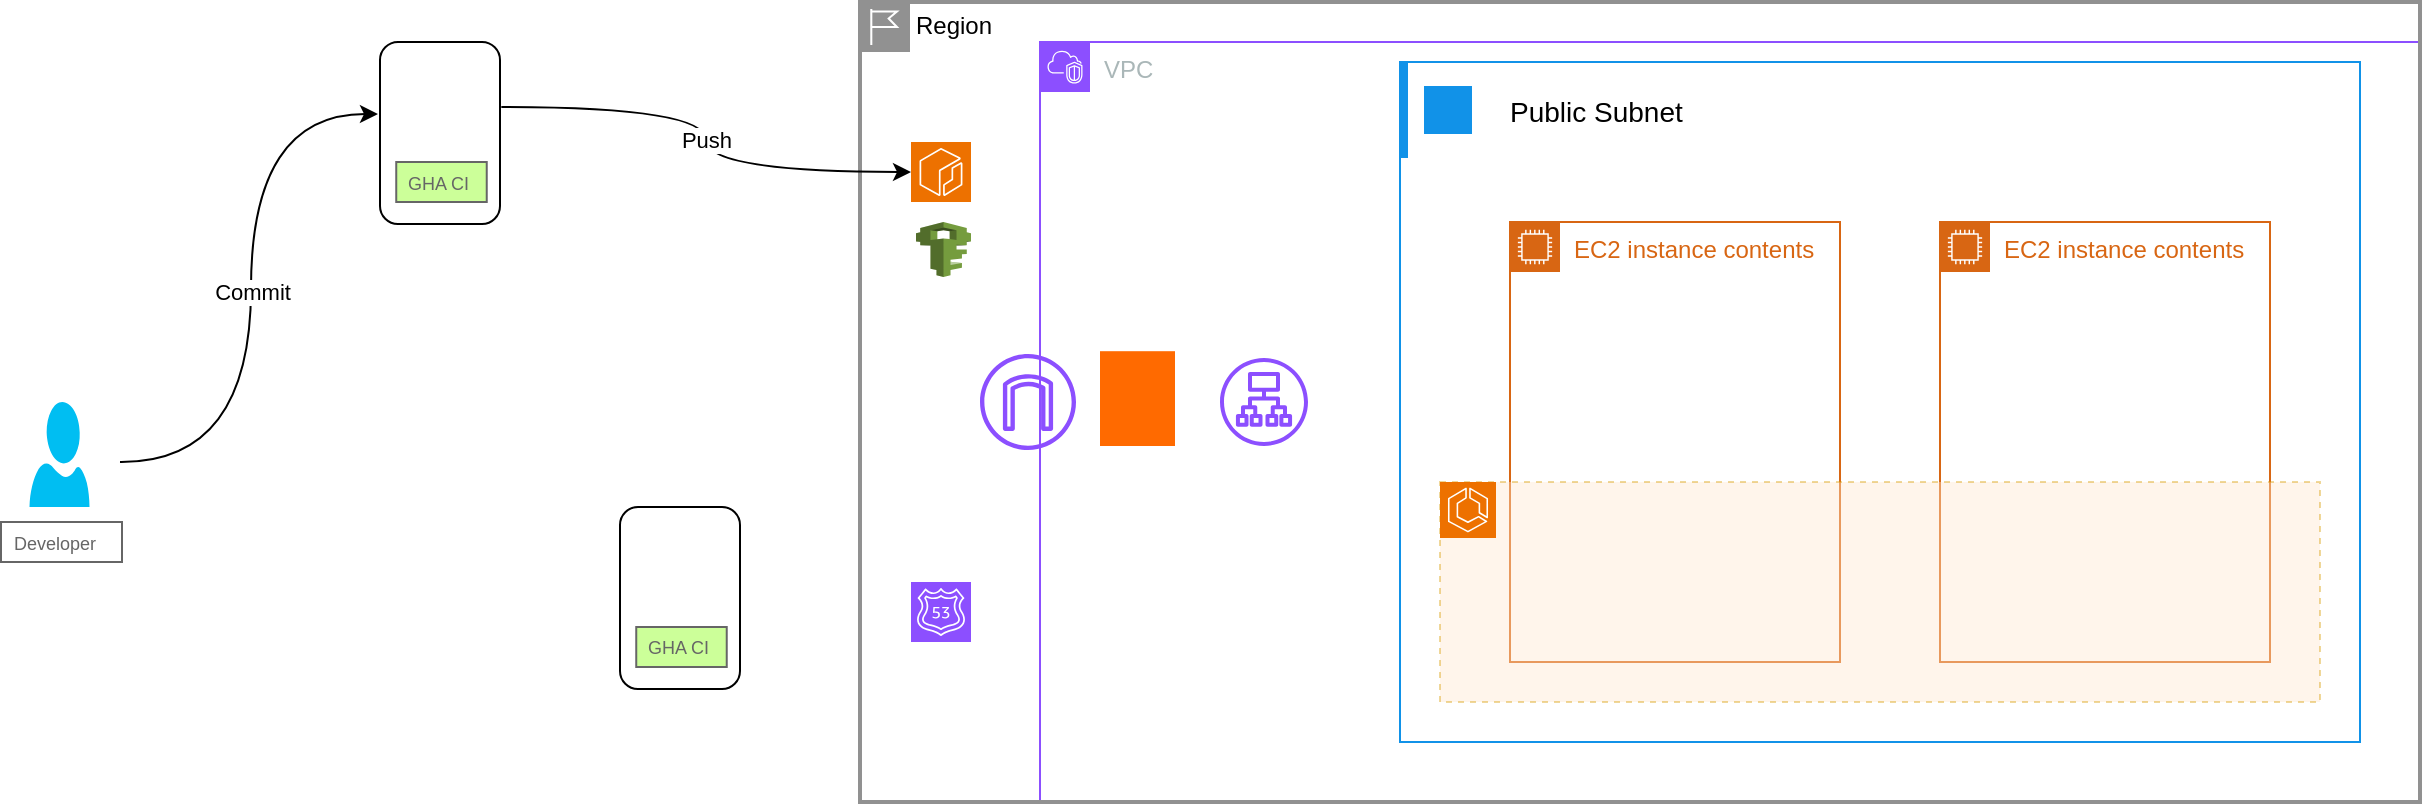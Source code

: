 <mxfile version="25.0.1">
  <diagram name="Page-1" id="5gYnpXYryD7DOzQnUEqz">
    <mxGraphModel dx="1434" dy="767" grid="1" gridSize="10" guides="1" tooltips="1" connect="1" arrows="1" fold="1" page="1" pageScale="1" pageWidth="2339" pageHeight="3300" math="0" shadow="0">
      <root>
        <mxCell id="0" />
        <mxCell id="1" parent="0" />
        <mxCell id="a26pxGn67UHz9VoN3ciq-1" value="" style="verticalLabelPosition=bottom;html=1;verticalAlign=top;align=center;strokeColor=none;fillColor=#00BEF2;shape=mxgraph.azure.user;" parent="1" vertex="1">
          <mxGeometry x="34.75" y="290" width="30" height="52.5" as="geometry" />
        </mxCell>
        <mxCell id="a26pxGn67UHz9VoN3ciq-12" value="VPC" style="points=[[0,0],[0.25,0],[0.5,0],[0.75,0],[1,0],[1,0.25],[1,0.5],[1,0.75],[1,1],[0.75,1],[0.5,1],[0.25,1],[0,1],[0,0.75],[0,0.5],[0,0.25]];outlineConnect=0;gradientColor=none;html=1;whiteSpace=wrap;fontSize=12;fontStyle=0;container=1;pointerEvents=0;collapsible=0;recursiveResize=0;shape=mxgraph.aws4.group;grIcon=mxgraph.aws4.group_vpc2;strokeColor=#8C4FFF;fillColor=none;verticalAlign=top;align=left;spacingLeft=30;fontColor=#AAB7B8;dashed=0;" parent="1" vertex="1">
          <mxGeometry x="540" y="110" width="690" height="380" as="geometry" />
        </mxCell>
        <mxCell id="a26pxGn67UHz9VoN3ciq-13" value="" style="container=1;collapsible=0;expand=0;recursiveResize=0;html=1;whiteSpace=wrap;strokeColor=#1192E8;fillColor=none;strokeWidth=1" parent="a26pxGn67UHz9VoN3ciq-12" vertex="1">
          <mxGeometry x="180" y="10" width="480" height="340" as="geometry" />
        </mxCell>
        <mxCell id="a26pxGn67UHz9VoN3ciq-14" value="Public Subnet" style="shape=rect;fillColor=none;aspect=fixed;resizable=0;labelPosition=right;verticalLabelPosition=middle;align=left;verticalAlign=middle;strokeColor=none;part=1;spacingLeft=5;fontSize=14;" parent="a26pxGn67UHz9VoN3ciq-13" vertex="1">
          <mxGeometry width="48" height="48" relative="1" as="geometry" />
        </mxCell>
        <mxCell id="a26pxGn67UHz9VoN3ciq-15" value="" style="fillColor=#1192E8;shape=mxgraph.ibm_cloud.ibm-cloud--subnets;strokeColor=none;dashed=0;outlineConnect=0;html=1;labelPosition=center;verticalLabelPosition=bottom;verticalAlign=top;part=1;movable=0;resizable=0;rotatable=0;" parent="a26pxGn67UHz9VoN3ciq-14" vertex="1">
          <mxGeometry width="24" height="24" relative="1" as="geometry">
            <mxPoint x="12" y="12" as="offset" />
          </mxGeometry>
        </mxCell>
        <mxCell id="a26pxGn67UHz9VoN3ciq-16" value="" style="shape=rect;fillColor=#1192E8;aspect=fixed;resizable=0;labelPosition=right;verticalLabelPosition=middle;align=left;verticalAlign=middle;strokeColor=none;part=1;spacingLeft=5;fontSize=14;" parent="a26pxGn67UHz9VoN3ciq-13" vertex="1">
          <mxGeometry width="4" height="48" relative="1" as="geometry" />
        </mxCell>
        <mxCell id="O7x_5Uy0ndDh38-I7Yot-2" value="" style="sketch=0;outlineConnect=0;fontColor=#232F3E;gradientColor=none;fillColor=#8C4FFF;strokeColor=none;dashed=0;verticalLabelPosition=bottom;verticalAlign=top;align=center;html=1;fontSize=12;fontStyle=0;aspect=fixed;pointerEvents=1;shape=mxgraph.aws4.internet_gateway;" vertex="1" parent="a26pxGn67UHz9VoN3ciq-12">
          <mxGeometry x="-30" y="156" width="48" height="48" as="geometry" />
        </mxCell>
        <mxCell id="a26pxGn67UHz9VoN3ciq-8" value="Region" style="shape=mxgraph.ibm.box;prType=region;fontStyle=0;verticalAlign=top;align=left;spacingLeft=32;spacingTop=4;fillColor=none;rounded=0;whiteSpace=wrap;html=1;strokeColor=#919191;strokeWidth=2;dashed=0;container=1;spacing=-4;collapsible=0;expand=0;recursiveResize=0;" parent="a26pxGn67UHz9VoN3ciq-12" vertex="1">
          <mxGeometry x="-90" y="-20" width="780" height="400" as="geometry" />
        </mxCell>
        <mxCell id="a8FjTfae8KgfzMrMtj-Q-2" value="" style="sketch=0;outlineConnect=0;fontColor=#232F3E;fillColor=#759C3E;strokeColor=#ffffff;dashed=0;verticalLabelPosition=bottom;verticalAlign=top;align=center;html=1;fontSize=12;fontStyle=0;aspect=fixed;shape=mxgraph.aws3.iam;resIcon=mxgraph.aws4.route_53;gradientColor=none;" parent="a26pxGn67UHz9VoN3ciq-8" vertex="1">
          <mxGeometry x="28" y="110" width="27.5" height="27.5" as="geometry" />
        </mxCell>
        <mxCell id="a8FjTfae8KgfzMrMtj-Q-3" value="" style="sketch=0;points=[[0,0,0],[0.25,0,0],[0.5,0,0],[0.75,0,0],[1,0,0],[0,1,0],[0.25,1,0],[0.5,1,0],[0.75,1,0],[1,1,0],[0,0.25,0],[0,0.5,0],[0,0.75,0],[1,0.25,0],[1,0.5,0],[1,0.75,0]];outlineConnect=0;fontColor=#232F3E;fillColor=#8C4FFF;strokeColor=#ffffff;dashed=0;verticalLabelPosition=bottom;verticalAlign=top;align=center;html=1;fontSize=12;fontStyle=0;aspect=fixed;shape=mxgraph.aws4.resourceIcon;resIcon=mxgraph.aws4.route_53;" parent="a26pxGn67UHz9VoN3ciq-8" vertex="1">
          <mxGeometry x="25.5" y="290" width="30" height="30" as="geometry" />
        </mxCell>
        <mxCell id="a26pxGn67UHz9VoN3ciq-31" value="" style="sketch=0;points=[[0,0,0],[0.25,0,0],[0.5,0,0],[0.75,0,0],[1,0,0],[0,1,0],[0.25,1,0],[0.5,1,0],[0.75,1,0],[1,1,0],[0,0.25,0],[0,0.5,0],[0,0.75,0],[1,0.25,0],[1,0.5,0],[1,0.75,0]];outlineConnect=0;fontColor=#232F3E;fillColor=#ED7100;strokeColor=#ffffff;dashed=0;verticalLabelPosition=bottom;verticalAlign=top;align=center;html=1;fontSize=12;fontStyle=0;aspect=fixed;shape=mxgraph.aws4.resourceIcon;resIcon=mxgraph.aws4.ecr;" parent="a26pxGn67UHz9VoN3ciq-8" vertex="1">
          <mxGeometry x="25.5" y="70" width="30" height="30" as="geometry" />
        </mxCell>
        <mxCell id="a26pxGn67UHz9VoN3ciq-28" value="" style="sketch=0;outlineConnect=0;fontColor=#232F3E;gradientColor=none;fillColor=#8C4FFF;strokeColor=none;dashed=0;verticalLabelPosition=bottom;verticalAlign=top;align=center;html=1;fontSize=12;fontStyle=0;aspect=fixed;pointerEvents=1;shape=mxgraph.aws4.application_load_balancer;" parent="a26pxGn67UHz9VoN3ciq-8" vertex="1">
          <mxGeometry x="180" y="178" width="44" height="44" as="geometry" />
        </mxCell>
        <mxCell id="O7x_5Uy0ndDh38-I7Yot-3" value="" style="points=[];aspect=fixed;html=1;align=center;shadow=0;dashed=0;fillColor=#FF6A00;strokeColor=none;shape=mxgraph.alibaba_cloud.route_table;" vertex="1" parent="a26pxGn67UHz9VoN3ciq-8">
          <mxGeometry x="120" y="174.6" width="37.5" height="47.4" as="geometry" />
        </mxCell>
        <mxCell id="O7x_5Uy0ndDh38-I7Yot-4" value="EC2 instance contents" style="points=[[0,0],[0.25,0],[0.5,0],[0.75,0],[1,0],[1,0.25],[1,0.5],[1,0.75],[1,1],[0.75,1],[0.5,1],[0.25,1],[0,1],[0,0.75],[0,0.5],[0,0.25]];outlineConnect=0;gradientColor=none;html=1;whiteSpace=wrap;fontSize=12;fontStyle=0;container=1;pointerEvents=0;collapsible=0;recursiveResize=0;shape=mxgraph.aws4.group;grIcon=mxgraph.aws4.group_ec2_instance_contents;strokeColor=#D86613;fillColor=none;verticalAlign=top;align=left;spacingLeft=30;fontColor=#D86613;dashed=0;" vertex="1" parent="a26pxGn67UHz9VoN3ciq-8">
          <mxGeometry x="325" y="110" width="165" height="220" as="geometry" />
        </mxCell>
        <mxCell id="O7x_5Uy0ndDh38-I7Yot-12" value="EC2 instance contents" style="points=[[0,0],[0.25,0],[0.5,0],[0.75,0],[1,0],[1,0.25],[1,0.5],[1,0.75],[1,1],[0.75,1],[0.5,1],[0.25,1],[0,1],[0,0.75],[0,0.5],[0,0.25]];outlineConnect=0;gradientColor=none;html=1;whiteSpace=wrap;fontSize=12;fontStyle=0;container=1;pointerEvents=0;collapsible=0;recursiveResize=0;shape=mxgraph.aws4.group;grIcon=mxgraph.aws4.group_ec2_instance_contents;strokeColor=#D86613;fillColor=none;verticalAlign=top;align=left;spacingLeft=30;fontColor=#D86613;dashed=0;" vertex="1" parent="a26pxGn67UHz9VoN3ciq-8">
          <mxGeometry x="540" y="110" width="165" height="220" as="geometry" />
        </mxCell>
        <mxCell id="O7x_5Uy0ndDh38-I7Yot-14" value="" style="rounded=0;whiteSpace=wrap;html=1;dashed=1;fillColor=#ffe6cc;strokeColor=#d79b00;opacity=40;" vertex="1" parent="a26pxGn67UHz9VoN3ciq-8">
          <mxGeometry x="290" y="240" width="440" height="110" as="geometry" />
        </mxCell>
        <mxCell id="O7x_5Uy0ndDh38-I7Yot-13" value="" style="sketch=0;points=[[0,0,0],[0.25,0,0],[0.5,0,0],[0.75,0,0],[1,0,0],[0,1,0],[0.25,1,0],[0.5,1,0],[0.75,1,0],[1,1,0],[0,0.25,0],[0,0.5,0],[0,0.75,0],[1,0.25,0],[1,0.5,0],[1,0.75,0]];outlineConnect=0;fontColor=#232F3E;fillColor=#ED7100;strokeColor=#ffffff;dashed=0;verticalLabelPosition=bottom;verticalAlign=top;align=center;html=1;fontSize=12;fontStyle=0;aspect=fixed;shape=mxgraph.aws4.resourceIcon;resIcon=mxgraph.aws4.ecs;" vertex="1" parent="a26pxGn67UHz9VoN3ciq-8">
          <mxGeometry x="290" y="240" width="28" height="28" as="geometry" />
        </mxCell>
        <mxCell id="a8FjTfae8KgfzMrMtj-Q-6" value="&lt;font style=&quot;font-size: 9px;&quot;&gt;Developer&lt;/font&gt;" style="strokeWidth=1;shadow=0;dashed=0;align=center;html=1;shape=mxgraph.mockup.text.textBox;fontColor=#666666;align=left;fontSize=17;spacingLeft=4;spacingTop=-3;whiteSpace=wrap;strokeColor=#666666;mainText=" parent="1" vertex="1">
          <mxGeometry x="20.5" y="350" width="60.5" height="20" as="geometry" />
        </mxCell>
        <mxCell id="a8FjTfae8KgfzMrMtj-Q-10" value="" style="group" parent="1" vertex="1" connectable="0">
          <mxGeometry x="210" y="110" width="60" height="91" as="geometry" />
        </mxCell>
        <mxCell id="a8FjTfae8KgfzMrMtj-Q-7" value="" style="rounded=1;whiteSpace=wrap;html=1;" parent="a8FjTfae8KgfzMrMtj-Q-10" vertex="1">
          <mxGeometry width="60" height="91" as="geometry" />
        </mxCell>
        <mxCell id="a8FjTfae8KgfzMrMtj-Q-4" value="" style="shape=image;html=1;verticalAlign=top;verticalLabelPosition=bottom;labelBackgroundColor=#ffffff;imageAspect=0;aspect=fixed;image=https://cdn4.iconfinder.com/data/icons/ionicons/512/icon-social-github-128.png" parent="a8FjTfae8KgfzMrMtj-Q-10" vertex="1">
          <mxGeometry x="5.25" y="1" width="49" height="49" as="geometry" />
        </mxCell>
        <mxCell id="a8FjTfae8KgfzMrMtj-Q-5" value="&lt;font style=&quot;font-size: 9px;&quot;&gt;GHA CI&lt;/font&gt;" style="strokeWidth=1;shadow=0;dashed=0;align=center;html=1;shape=mxgraph.mockup.text.textBox;fontColor=#666666;align=left;fontSize=17;spacingLeft=4;spacingTop=-3;whiteSpace=wrap;strokeColor=#666666;mainText=;fillColor=#CCFF99;" parent="a8FjTfae8KgfzMrMtj-Q-10" vertex="1">
          <mxGeometry x="8.12" y="60" width="45.25" height="20" as="geometry" />
        </mxCell>
        <mxCell id="a8FjTfae8KgfzMrMtj-Q-11" value="" style="group" parent="1" vertex="1" connectable="0">
          <mxGeometry x="330" y="342.5" width="60" height="91" as="geometry" />
        </mxCell>
        <mxCell id="a8FjTfae8KgfzMrMtj-Q-12" value="" style="rounded=1;whiteSpace=wrap;html=1;" parent="a8FjTfae8KgfzMrMtj-Q-11" vertex="1">
          <mxGeometry width="60" height="91" as="geometry" />
        </mxCell>
        <mxCell id="a8FjTfae8KgfzMrMtj-Q-13" value="" style="shape=image;html=1;verticalAlign=top;verticalLabelPosition=bottom;labelBackgroundColor=#ffffff;imageAspect=0;aspect=fixed;image=https://cdn4.iconfinder.com/data/icons/ionicons/512/icon-social-github-128.png" parent="a8FjTfae8KgfzMrMtj-Q-11" vertex="1">
          <mxGeometry x="5.25" y="1" width="49" height="49" as="geometry" />
        </mxCell>
        <mxCell id="a8FjTfae8KgfzMrMtj-Q-14" value="&lt;font style=&quot;font-size: 9px;&quot;&gt;GHA CI&lt;/font&gt;" style="strokeWidth=1;shadow=0;dashed=0;align=center;html=1;shape=mxgraph.mockup.text.textBox;fontColor=#666666;align=left;fontSize=17;spacingLeft=4;spacingTop=-3;whiteSpace=wrap;strokeColor=#666666;mainText=;fillColor=#CCFF99;" parent="a8FjTfae8KgfzMrMtj-Q-11" vertex="1">
          <mxGeometry x="8.12" y="60" width="45.25" height="20" as="geometry" />
        </mxCell>
        <mxCell id="a8FjTfae8KgfzMrMtj-Q-15" value="" style="endArrow=classic;html=1;rounded=0;edgeStyle=orthogonalEdgeStyle;entryX=-0.017;entryY=0.396;entryDx=0;entryDy=0;entryPerimeter=0;curved=1;" parent="1" target="a8FjTfae8KgfzMrMtj-Q-7" edge="1">
          <mxGeometry relative="1" as="geometry">
            <mxPoint x="80" y="320" as="sourcePoint" />
            <mxPoint x="170" y="290" as="targetPoint" />
          </mxGeometry>
        </mxCell>
        <mxCell id="a8FjTfae8KgfzMrMtj-Q-16" value="&lt;div&gt;Commit&lt;/div&gt;" style="edgeLabel;resizable=0;html=1;;align=center;verticalAlign=middle;" parent="a8FjTfae8KgfzMrMtj-Q-15" connectable="0" vertex="1">
          <mxGeometry relative="1" as="geometry" />
        </mxCell>
        <mxCell id="a8FjTfae8KgfzMrMtj-Q-17" value="" style="endArrow=classic;html=1;rounded=0;edgeStyle=orthogonalEdgeStyle;curved=1;exitX=1.011;exitY=0.357;exitDx=0;exitDy=0;exitPerimeter=0;" parent="1" source="a8FjTfae8KgfzMrMtj-Q-7" target="a26pxGn67UHz9VoN3ciq-31" edge="1">
          <mxGeometry relative="1" as="geometry">
            <mxPoint x="250" y="184" as="sourcePoint" />
            <mxPoint x="349" y="50" as="targetPoint" />
          </mxGeometry>
        </mxCell>
        <mxCell id="a8FjTfae8KgfzMrMtj-Q-18" value="Push" style="edgeLabel;resizable=0;html=1;;align=center;verticalAlign=middle;" parent="a8FjTfae8KgfzMrMtj-Q-17" connectable="0" vertex="1">
          <mxGeometry relative="1" as="geometry" />
        </mxCell>
      </root>
    </mxGraphModel>
  </diagram>
</mxfile>
